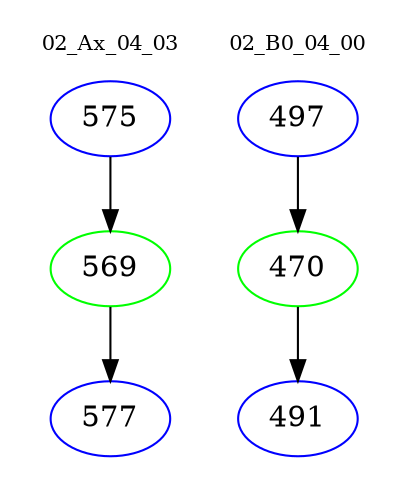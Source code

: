 digraph{
subgraph cluster_0 {
color = white
label = "02_Ax_04_03";
fontsize=10;
T0_575 [label="575", color="blue"]
T0_575 -> T0_569 [color="black"]
T0_569 [label="569", color="green"]
T0_569 -> T0_577 [color="black"]
T0_577 [label="577", color="blue"]
}
subgraph cluster_1 {
color = white
label = "02_B0_04_00";
fontsize=10;
T1_497 [label="497", color="blue"]
T1_497 -> T1_470 [color="black"]
T1_470 [label="470", color="green"]
T1_470 -> T1_491 [color="black"]
T1_491 [label="491", color="blue"]
}
}
